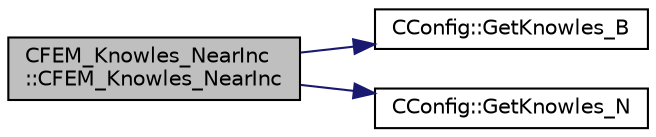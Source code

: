 digraph "CFEM_Knowles_NearInc::CFEM_Knowles_NearInc"
{
 // LATEX_PDF_SIZE
  edge [fontname="Helvetica",fontsize="10",labelfontname="Helvetica",labelfontsize="10"];
  node [fontname="Helvetica",fontsize="10",shape=record];
  rankdir="LR";
  Node1 [label="CFEM_Knowles_NearInc\l::CFEM_Knowles_NearInc",height=0.2,width=0.4,color="black", fillcolor="grey75", style="filled", fontcolor="black",tooltip="Constructor of the class."];
  Node1 -> Node2 [color="midnightblue",fontsize="10",style="solid",fontname="Helvetica"];
  Node2 [label="CConfig::GetKnowles_B",height=0.2,width=0.4,color="black", fillcolor="white", style="filled",URL="$classCConfig.html#a45826417dba8514cace5c45a179f375e",tooltip="Get the value of the B constant in the Knowles material model."];
  Node1 -> Node3 [color="midnightblue",fontsize="10",style="solid",fontname="Helvetica"];
  Node3 [label="CConfig::GetKnowles_N",height=0.2,width=0.4,color="black", fillcolor="white", style="filled",URL="$classCConfig.html#a8641f7259852367327d605b7cc585300",tooltip="Get the value of the N constant in the Knowles material model."];
}
